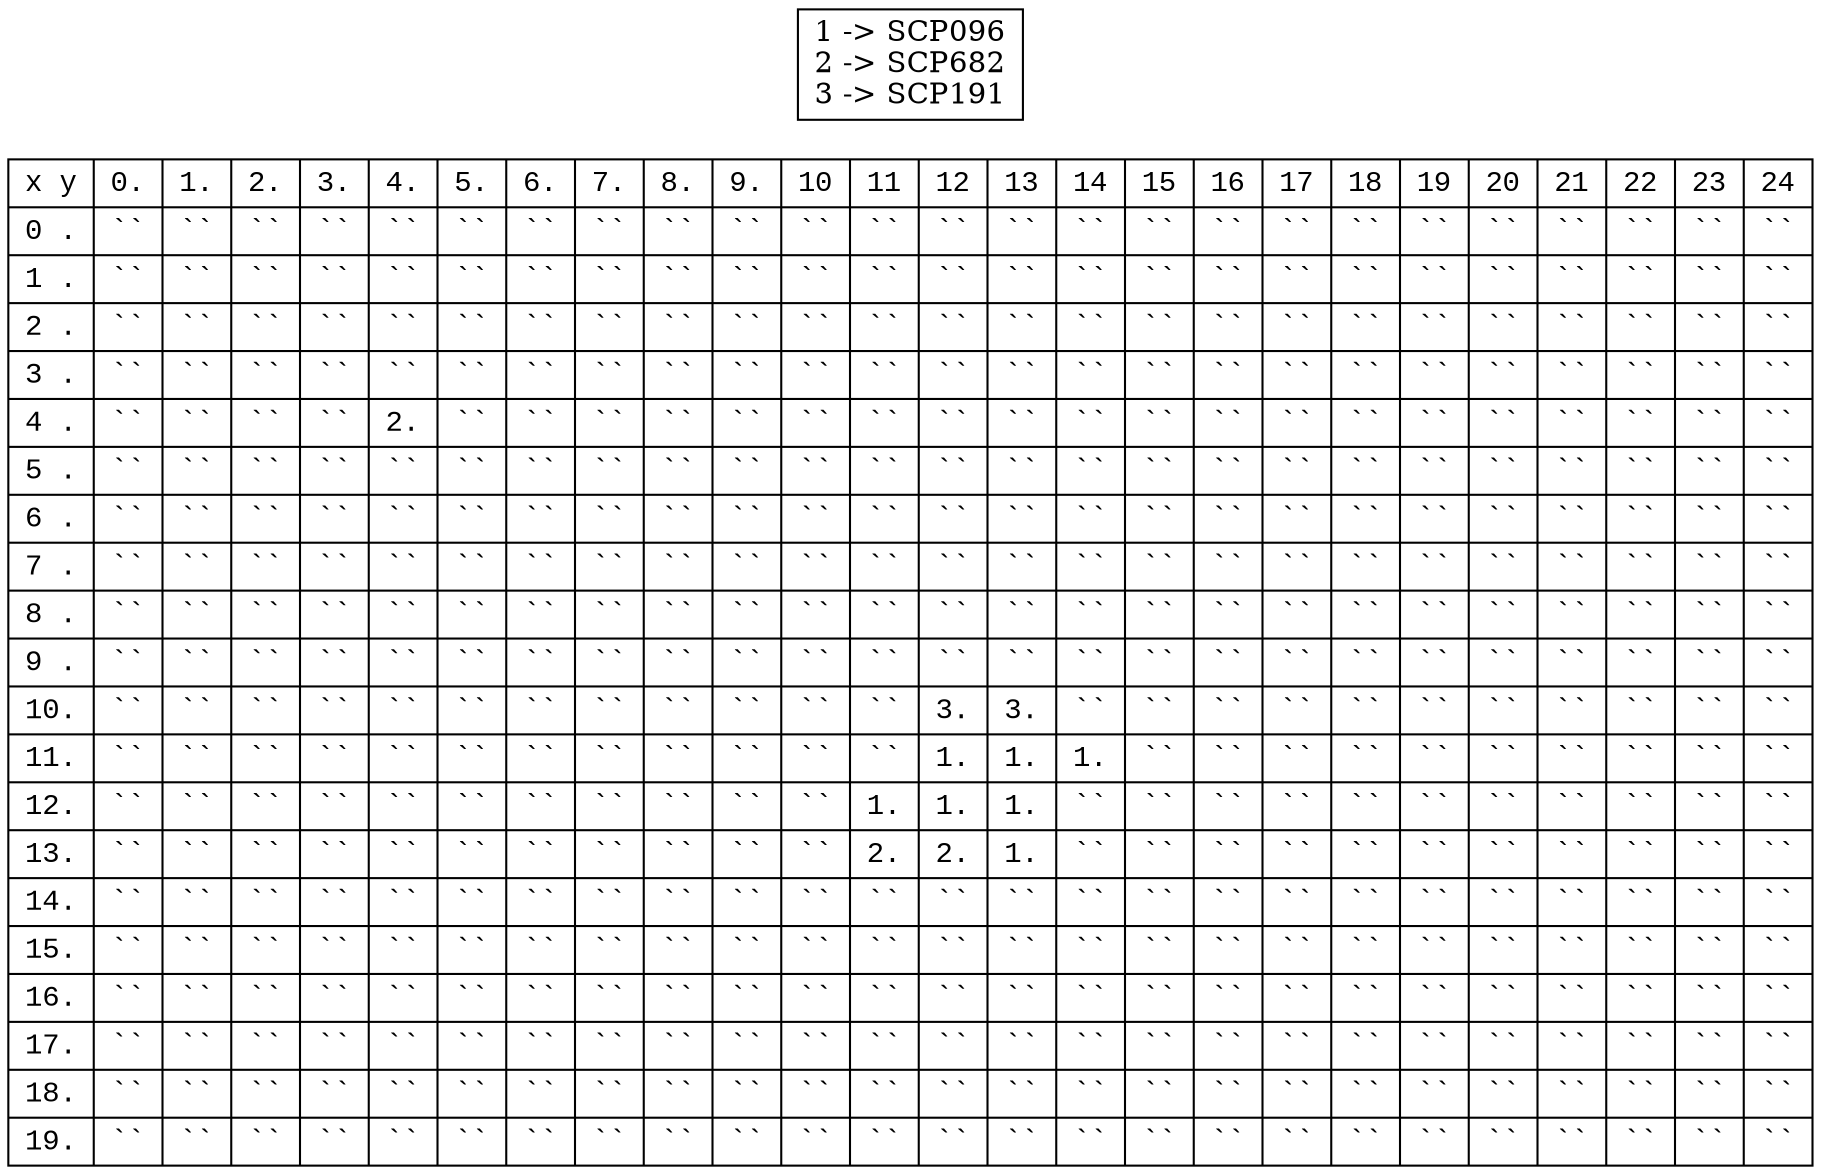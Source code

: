 digraph structs {
    node [shape=record];
    rankdir = LR    MATRIZ [fontname = "Courier New",
        label="
{x y|0.|1.|2.|3.|4.|5.|6.|7.|8.|9.|10|11|12|13|14|15|16|17|18|19|20|21|22|23|24}|
{0 .|``|``|``|``|``|``|``|``|``|``|``|``|``|``|``|``|``|``|``|``|``|``|``|``|``}|
{1 .|``|``|``|``|``|``|``|``|``|``|``|``|``|``|``|``|``|``|``|``|``|``|``|``|``}|
{2 .|``|``|``|``|``|``|``|``|``|``|``|``|``|``|``|``|``|``|``|``|``|``|``|``|``}|
{3 .|``|``|``|``|``|``|``|``|``|``|``|``|``|``|``|``|``|``|``|``|``|``|``|``|``}|
{4 .|``|``|``|``|2.|``|``|``|``|``|``|``|``|``|``|``|``|``|``|``|``|``|``|``|``}|
{5 .|``|``|``|``|``|``|``|``|``|``|``|``|``|``|``|``|``|``|``|``|``|``|``|``|``}|
{6 .|``|``|``|``|``|``|``|``|``|``|``|``|``|``|``|``|``|``|``|``|``|``|``|``|``}|
{7 .|``|``|``|``|``|``|``|``|``|``|``|``|``|``|``|``|``|``|``|``|``|``|``|``|``}|
{8 .|``|``|``|``|``|``|``|``|``|``|``|``|``|``|``|``|``|``|``|``|``|``|``|``|``}|
{9 .|``|``|``|``|``|``|``|``|``|``|``|``|``|``|``|``|``|``|``|``|``|``|``|``|``}|
{10.|``|``|``|``|``|``|``|``|``|``|``|``|3.|3.|``|``|``|``|``|``|``|``|``|``|``}|
{11.|``|``|``|``|``|``|``|``|``|``|``|``|1.|1.|1.|``|``|``|``|``|``|``|``|``|``}|
{12.|``|``|``|``|``|``|``|``|``|``|``|1.|1.|1.|``|``|``|``|``|``|``|``|``|``|``}|
{13.|``|``|``|``|``|``|``|``|``|``|``|2.|2.|1.|``|``|``|``|``|``|``|``|``|``|``}|
{14.|``|``|``|``|``|``|``|``|``|``|``|``|``|``|``|``|``|``|``|``|``|``|``|``|``}|
{15.|``|``|``|``|``|``|``|``|``|``|``|``|``|``|``|``|``|``|``|``|``|``|``|``|``}|
{16.|``|``|``|``|``|``|``|``|``|``|``|``|``|``|``|``|``|``|``|``|``|``|``|``|``}|
{17.|``|``|``|``|``|``|``|``|``|``|``|``|``|``|``|``|``|``|``|``|``|``|``|``|``}|
{18.|``|``|``|``|``|``|``|``|``|``|``|``|``|``|``|``|``|``|``|``|``|``|``|``|``}|
{19.|``|``|``|``|``|``|``|``|``|``|``|``|``|``|``|``|``|``|``|``|``|``|``|``|``}"];
"1 -> SCP096
2 -> SCP682
3 -> SCP191
"
                }